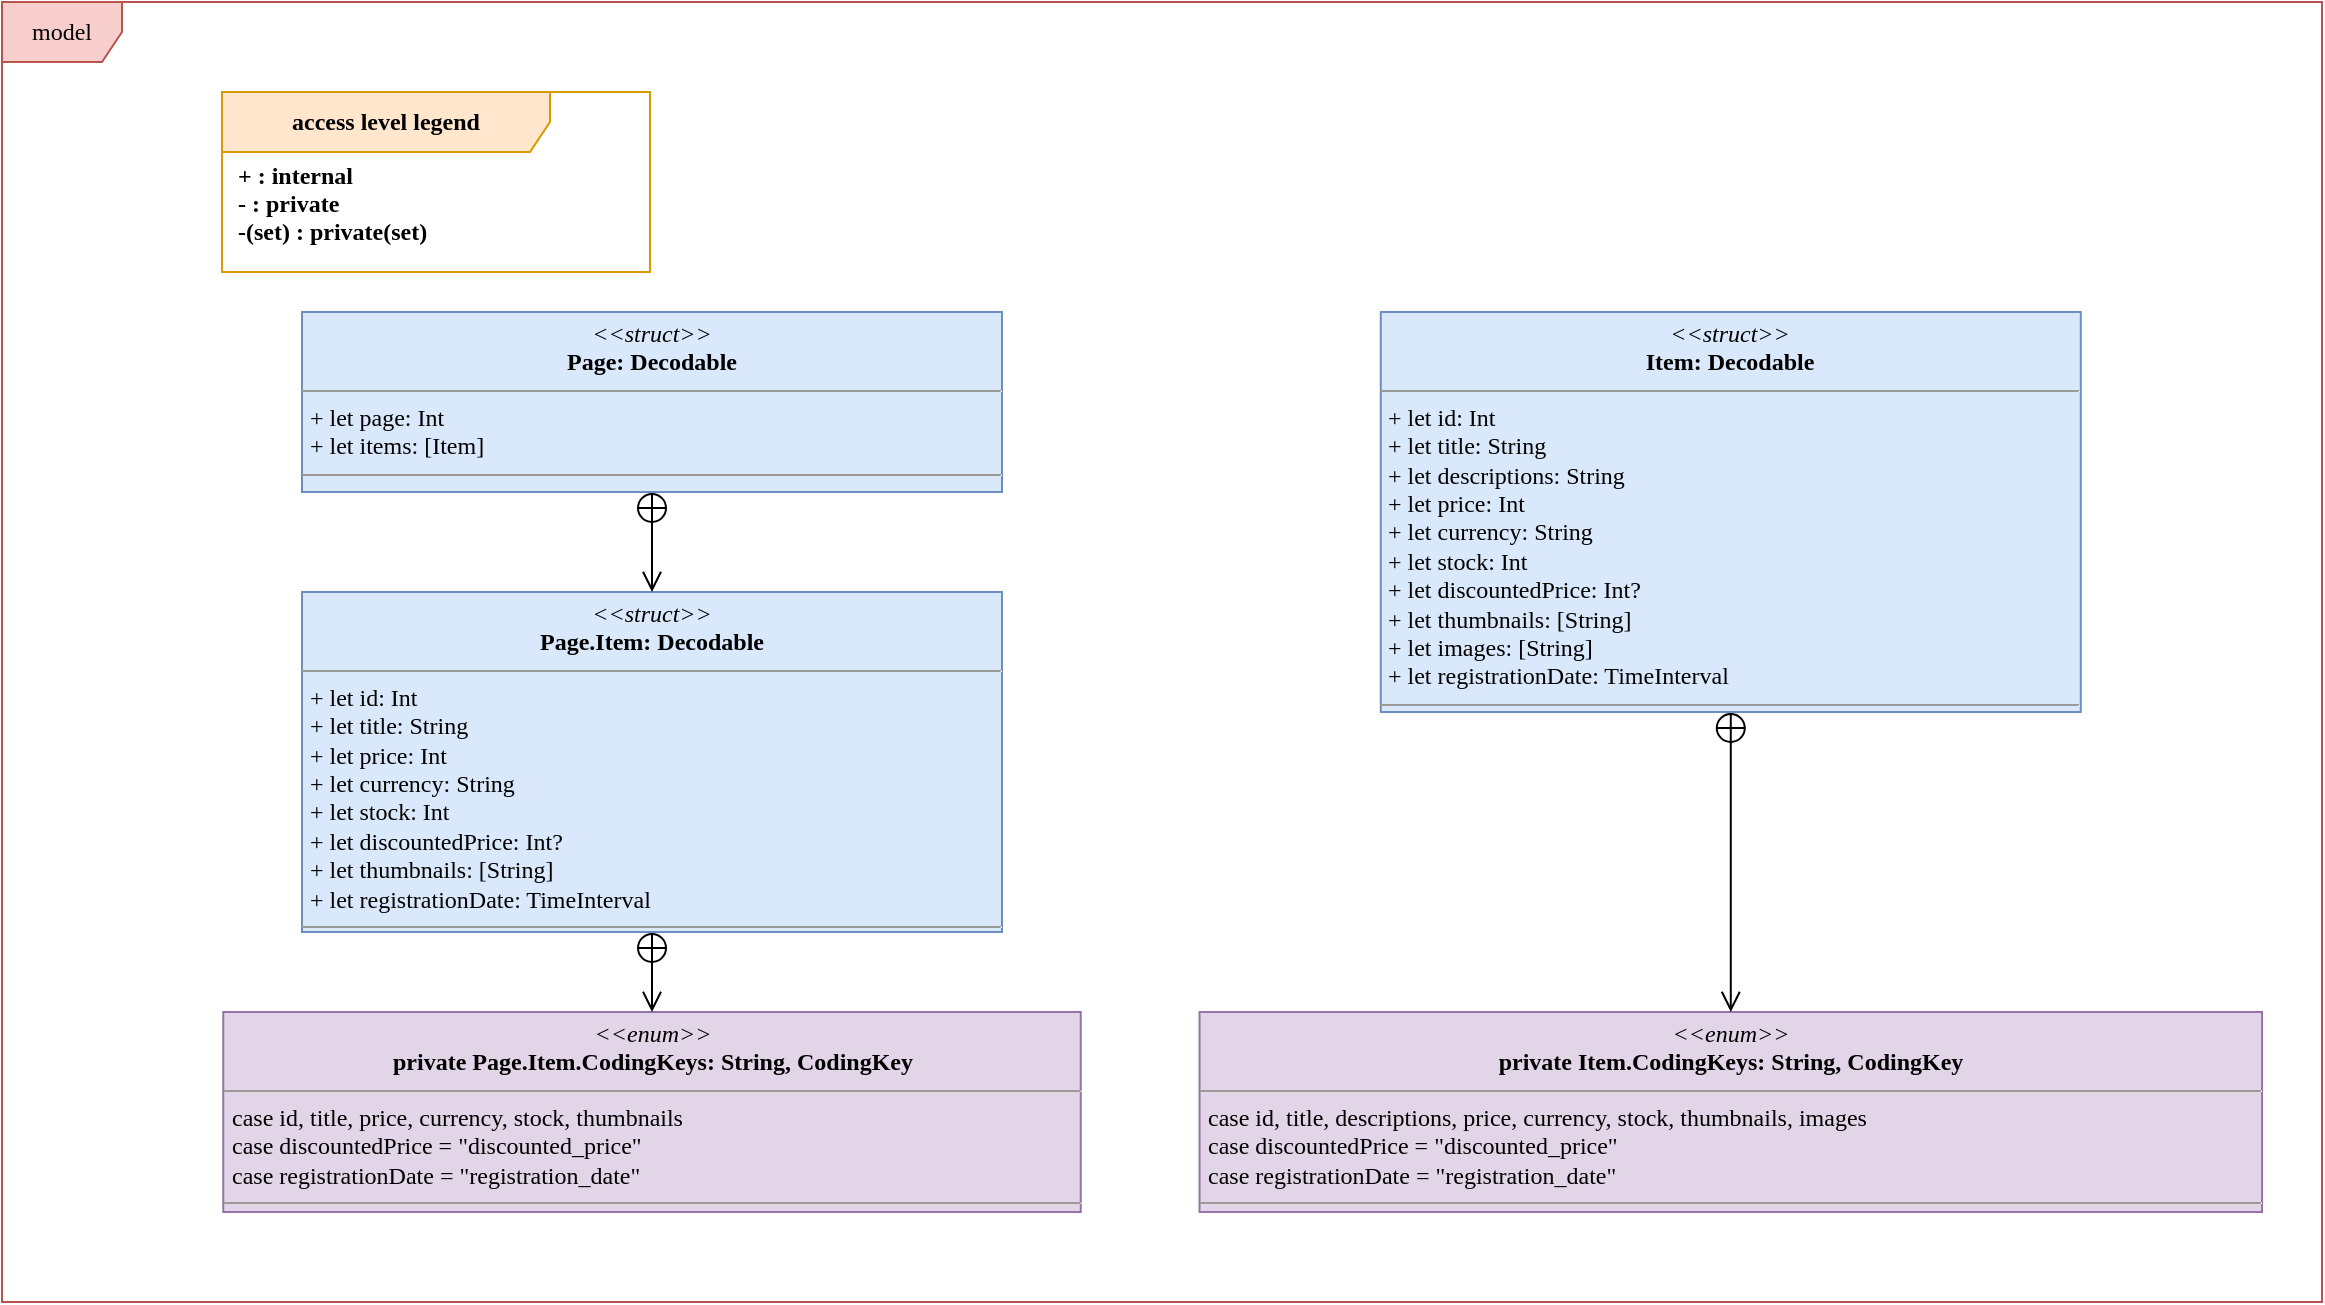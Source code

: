 <mxfile version="14.6.13" type="device" pages="3"><diagram id="ySLaoOmC4R0FrpCPa775" name="model"><mxGraphModel dx="1741" dy="2130" grid="1" gridSize="10" guides="1" tooltips="1" connect="1" arrows="1" fold="1" page="1" pageScale="1" pageWidth="827" pageHeight="1169" math="0" shadow="0"><root><mxCell id="0"/><mxCell id="1" parent="0"/><mxCell id="ub91INrRDUnsJZS49jyM-25" value="model" style="shape=umlFrame;whiteSpace=wrap;html=1;fontFamily=Roboto Mono;fontSource=https%3A%2F%2Ffonts.googleapis.com%2Fcss%3Ffamily%3DRoboto%2BMono;fillColor=#f8cecc;strokeColor=#b85450;" parent="1" vertex="1"><mxGeometry x="-50" y="-65" width="1160" height="650" as="geometry"/></mxCell><mxCell id="ub91INrRDUnsJZS49jyM-6" value="&lt;p style=&quot;margin: 0px ; margin-top: 4px ; text-align: center&quot;&gt;&lt;i&gt;&amp;lt;&amp;lt;struct&amp;gt;&amp;gt;&lt;/i&gt;&lt;br&gt;&lt;b&gt;Page.Item: Decodable&lt;/b&gt;&lt;/p&gt;&lt;hr size=&quot;1&quot;&gt;&lt;p style=&quot;margin: 0px ; margin-left: 4px&quot;&gt;+ let id: Int&lt;/p&gt;&lt;p style=&quot;margin: 0px ; margin-left: 4px&quot;&gt;+ let title: String&lt;/p&gt;&lt;p style=&quot;margin: 0px ; margin-left: 4px&quot;&gt;+ let price: Int&lt;/p&gt;&lt;p style=&quot;margin: 0px ; margin-left: 4px&quot;&gt;+ let currency: String&lt;/p&gt;&lt;p style=&quot;margin: 0px ; margin-left: 4px&quot;&gt;+ let stock: Int&lt;/p&gt;&lt;p style=&quot;margin: 0px ; margin-left: 4px&quot;&gt;+ let discountedPrice: Int?&lt;/p&gt;&lt;p style=&quot;margin: 0px ; margin-left: 4px&quot;&gt;+ let thumbnails: [String]&lt;/p&gt;&lt;p style=&quot;margin: 0px ; margin-left: 4px&quot;&gt;+ let registrationDate: TimeInterval&lt;/p&gt;&lt;hr size=&quot;1&quot;&gt;&lt;p style=&quot;margin: 0px ; margin-left: 4px&quot;&gt;&lt;br&gt;&lt;/p&gt;" style="verticalAlign=top;align=left;overflow=fill;fontSize=12;fontFamily=Roboto Mono;html=1;fontSource=https%3A%2F%2Ffonts.googleapis.com%2Fcss%3Ffamily%3DRoboto%2BMono;fillColor=#dae8fc;strokeColor=#6c8ebf;" parent="1" vertex="1"><mxGeometry x="100" y="230" width="350" height="170" as="geometry"/></mxCell><mxCell id="ub91INrRDUnsJZS49jyM-7" value="&lt;p style=&quot;margin: 0px ; margin-top: 4px ; text-align: center&quot;&gt;&lt;i&gt;&amp;lt;&amp;lt;struct&amp;gt;&amp;gt;&lt;/i&gt;&lt;br&gt;&lt;b&gt;Page: Decodable&lt;/b&gt;&lt;/p&gt;&lt;hr size=&quot;1&quot;&gt;&lt;p style=&quot;margin: 0px ; margin-left: 4px&quot;&gt;+ let page: Int&lt;br&gt;+ let items: [Item]&lt;/p&gt;&lt;hr size=&quot;1&quot;&gt;&lt;p style=&quot;margin: 0px ; margin-left: 4px&quot;&gt;&lt;br&gt;&lt;/p&gt;" style="verticalAlign=top;align=left;overflow=fill;fontSize=12;fontFamily=Roboto Mono;html=1;fontSource=https%3A%2F%2Ffonts.googleapis.com%2Fcss%3Ffamily%3DRoboto%2BMono;fillColor=#dae8fc;gradientDirection=north;strokeColor=#6c8ebf;" parent="1" vertex="1"><mxGeometry x="100" y="90" width="350" height="90" as="geometry"/></mxCell><mxCell id="ub91INrRDUnsJZS49jyM-8" value="&lt;span style=&quot;color: rgba(0 , 0 , 0 , 0) ; font-family: monospace ; font-size: 0px ; background-color: rgb(248 , 249 , 250)&quot;&gt;%3CmxGraphModel%3E%3Croot%3E%3CmxCell%20id%3D%220%22%2F%3E%3CmxCell%20id%3D%221%22%20parent%3D%220%22%2F%3E%3CmxCell%20id%3D%222%22%20value%3D%22%26lt%3Bp%20style%3D%26quot%3Bmargin%3A%200px%20%3B%20margin-top%3A%204px%20%3B%20text-align%3A%20center%26quot%3B%26gt%3B%26lt%3Bi%26gt%3B%26amp%3Blt%3B%26amp%3Blt%3Bstruct%26amp%3Bgt%3B%26amp%3Bgt%3B%26lt%3B%2Fi%26gt%3B%26lt%3Bbr%26gt%3B%26lt%3Bb%26gt%3BList.Item%3A%20Decodable%26lt%3B%2Fb%26gt%3B%26lt%3B%2Fp%26gt%3B%26lt%3Bhr%20size%3D%26quot%3B1%26quot%3B%26gt%3B%26lt%3Bp%20style%3D%26quot%3Bmargin%3A%200px%20%3B%20margin-left%3A%204px%26quot%3B%26gt%3B%2B%20id%3A%20Int%26lt%3B%2Fp%26gt%3B%26lt%3Bp%20style%3D%26quot%3Bmargin%3A%200px%20%3B%20margin-left%3A%204px%26quot%3B%26gt%3B%2B%20title%3A%20String%26lt%3B%2Fp%26gt%3B%26lt%3Bp%20style%3D%26quot%3Bmargin%3A%200px%20%3B%20margin-left%3A%204px%26quot%3B%26gt%3B%2B%20price%3A%20Int%26lt%3B%2Fp%26gt%3B%26lt%3Bp%20style%3D%26quot%3Bmargin%3A%200px%20%3B%20margin-left%3A%204px%26quot%3B%26gt%3B%2B%20currency%3A%20String%26lt%3B%2Fp%26gt%3B%26lt%3Bp%20style%3D%26quot%3Bmargin%3A%200px%20%3B%20margin-left%3A%204px%26quot%3B%26gt%3B%2B%20stock%3A%20Int%26lt%3B%2Fp%26gt%3B%26lt%3Bp%20style%3D%26quot%3Bmargin%3A%200px%20%3B%20margin-left%3A%204px%26quot%3B%26gt%3B%2B%20discountedPrice%3A%20Int%3F%26lt%3B%2Fp%26gt%3B%26lt%3Bp%20style%3D%26quot%3Bmargin%3A%200px%20%3B%20margin-left%3A%204px%26quot%3B%26gt%3B%2B%20thumbnails%3A%20%5BString%5D%26lt%3B%2Fp%26gt%3B%26lt%3Bp%20style%3D%26quot%3Bmargin%3A%200px%20%3B%20margin-left%3A%204px%26quot%3B%26gt%3B%2B%20registration_date%3A%20TimeInterval%26lt%3B%2Fp%26gt%3B%26lt%3Bhr%20size%3D%26quot%3B1%26quot%3B%26gt%3B%26lt%3Bp%20style%3D%26quot%3Bmargin%3A%200px%20%3B%20margin-left%3A%204px%26quot%3B%26gt%3B%26lt%3Bbr%26gt%3B%26lt%3B%2Fp%26gt%3B%22%20style%3D%22verticalAlign%3Dtop%3Balign%3Dleft%3Boverflow%3Dfill%3BfontSize%3D12%3BfontFamily%3DRoboto%20Mono%3Bhtml%3D1%3BfontSource%3Dhttps%253A%252F%252Ffonts.googleapis.com%252Fcss%253Ffamily%253DRoboto%252BMono%3B%22%20vertex%3D%221%22%20parent%3D%221%22%3E%3CmxGeometry%20x%3D%2290%22%20y%3D%22490%22%20width%3D%22340%22%20height%3D%22170%22%20as%3D%22geometry%22%2F%3E%3C%2FmxCell%3E%3C%2Froot%3E%3C%2FmxGraphModel%3E&lt;/span&gt;" style="endArrow=open;startArrow=circlePlus;endFill=0;startFill=0;endSize=8;html=1;fontFamily=Roboto Mono;fontSource=https%3A%2F%2Ffonts.googleapis.com%2Fcss%3Ffamily%3DRoboto%2BMono;" parent="1" source="ub91INrRDUnsJZS49jyM-7" target="ub91INrRDUnsJZS49jyM-6" edge="1"><mxGeometry width="160" relative="1" as="geometry"><mxPoint x="-91" y="100" as="sourcePoint"/><mxPoint x="-91" y="150" as="targetPoint"/></mxGeometry></mxCell><mxCell id="ub91INrRDUnsJZS49jyM-23" value="&lt;p style=&quot;margin: 0px ; margin-top: 4px ; text-align: center&quot;&gt;&lt;i&gt;&amp;lt;&amp;lt;struct&amp;gt;&amp;gt;&lt;/i&gt;&lt;br&gt;&lt;b&gt;Item: Decodable&lt;/b&gt;&lt;/p&gt;&lt;hr size=&quot;1&quot;&gt;&lt;p style=&quot;margin: 0px ; margin-left: 4px&quot;&gt;+ let id: Int&lt;/p&gt;&lt;p style=&quot;margin: 0px ; margin-left: 4px&quot;&gt;+ let title: String&lt;/p&gt;&lt;p style=&quot;margin: 0px ; margin-left: 4px&quot;&gt;+ let descriptions: String&lt;/p&gt;&lt;p style=&quot;margin: 0px ; margin-left: 4px&quot;&gt;+ let price: Int&lt;/p&gt;&lt;p style=&quot;margin: 0px ; margin-left: 4px&quot;&gt;+ let currency: String&lt;/p&gt;&lt;p style=&quot;margin: 0px ; margin-left: 4px&quot;&gt;+ let stock: Int&lt;/p&gt;&lt;p style=&quot;margin: 0px ; margin-left: 4px&quot;&gt;+ let discountedPrice: Int?&lt;/p&gt;&lt;p style=&quot;margin: 0px ; margin-left: 4px&quot;&gt;+ let thumbnails: [String]&lt;/p&gt;&lt;p style=&quot;margin: 0px ; margin-left: 4px&quot;&gt;+ let images: [String]&lt;/p&gt;&lt;p style=&quot;margin: 0px ; margin-left: 4px&quot;&gt;+ let registrationDate: TimeInterval&lt;/p&gt;&lt;hr size=&quot;1&quot;&gt;&lt;p style=&quot;margin: 0px ; margin-left: 4px&quot;&gt;&lt;br&gt;&lt;/p&gt;" style="verticalAlign=top;align=left;overflow=fill;fontSize=12;fontFamily=Roboto Mono;html=1;fontSource=https%3A%2F%2Ffonts.googleapis.com%2Fcss%3Ffamily%3DRoboto%2BMono;fillColor=#dae8fc;strokeColor=#6c8ebf;" parent="1" vertex="1"><mxGeometry x="639.39" y="90" width="350" height="200" as="geometry"/></mxCell><mxCell id="CscLueMMey3MUP7pQfSK-1" value="" style="group;" parent="1" vertex="1" connectable="0"><mxGeometry x="60" y="-20" width="214" height="90" as="geometry"/></mxCell><mxCell id="CscLueMMey3MUP7pQfSK-2" value="&lt;b&gt;access level legend&lt;/b&gt;" style="shape=umlFrame;whiteSpace=wrap;html=1;width=164;height=30;fillColor=#ffe6cc;strokeColor=#d79b00;fontFamily=Roboto Mono;fontSource=https%3A%2F%2Ffonts.googleapis.com%2Fcss%3Ffamily%3DRoboto%2BMono;" parent="CscLueMMey3MUP7pQfSK-1" vertex="1"><mxGeometry width="214" height="90" as="geometry"/></mxCell><mxCell id="CscLueMMey3MUP7pQfSK-3" value="+ : internal&#10;- : private&#10;-(set) : private(set)&#10;" style="text;strokeColor=none;fillColor=none;align=left;verticalAlign=top;spacingLeft=4;spacingRight=4;overflow=hidden;rotatable=0;points=[[0,0.5],[1,0.5]];portConstraint=eastwest;fontStyle=1;fontFamily=Roboto Mono;fontSource=https%3A%2F%2Ffonts.googleapis.com%2Fcss%3Ffamily%3DRoboto%2BMono;spacing=0;fontSize=12;labelBackgroundColor=none;" parent="CscLueMMey3MUP7pQfSK-1" vertex="1"><mxGeometry x="4" y="30" width="210" height="60" as="geometry"/></mxCell><mxCell id="MtnJ0cx2dwMhitR4cBhh-1" value="&lt;p style=&quot;margin: 0px ; margin-top: 4px ; text-align: center&quot;&gt;&lt;i&gt;&amp;lt;&amp;lt;enum&amp;gt;&amp;gt;&lt;/i&gt;&lt;br&gt;&lt;b&gt;private&amp;nbsp;&lt;/b&gt;&lt;b&gt;Page&lt;/b&gt;&lt;b&gt;.Item.CodingKeys: String, CodingKey&lt;/b&gt;&lt;/p&gt;&lt;hr size=&quot;1&quot;&gt;&lt;p style=&quot;margin: 0px ; margin-left: 4px&quot;&gt;case id, title, price, currency, stock, thumbnails&lt;/p&gt;&lt;p style=&quot;margin: 0px ; margin-left: 4px&quot;&gt;case discountedPrice = &quot;discounted_price&quot;&lt;/p&gt;&lt;p style=&quot;margin: 0px ; margin-left: 4px&quot;&gt;case registrationDate = &quot;registration_date&quot;&lt;/p&gt;&lt;hr size=&quot;1&quot;&gt;&lt;p style=&quot;margin: 0px ; margin-left: 4px&quot;&gt;&lt;br&gt;&lt;/p&gt;" style="verticalAlign=top;align=left;overflow=fill;fontSize=12;fontFamily=Roboto Mono;html=1;fontSource=https%3A%2F%2Ffonts.googleapis.com%2Fcss%3Ffamily%3DRoboto%2BMono;fillColor=#e1d5e7;strokeColor=#9673a6;" parent="1" vertex="1"><mxGeometry x="60.63" y="440" width="428.75" height="100" as="geometry"/></mxCell><mxCell id="MtnJ0cx2dwMhitR4cBhh-2" value="&lt;p style=&quot;margin: 0px ; margin-top: 4px ; text-align: center&quot;&gt;&lt;i&gt;&amp;lt;&amp;lt;enum&amp;gt;&amp;gt;&lt;/i&gt;&lt;br&gt;&lt;b&gt;private Item.CodingKeys: String, CodingKey&lt;/b&gt;&lt;/p&gt;&lt;hr size=&quot;1&quot;&gt;&lt;p style=&quot;margin: 0px ; margin-left: 4px&quot;&gt;case id, title, descriptions, price, currency, stock, thumbnails, images&lt;/p&gt;&lt;p style=&quot;margin: 0px ; margin-left: 4px&quot;&gt;case discountedPrice = &quot;discounted_price&quot;&lt;br&gt;&lt;/p&gt;&lt;p style=&quot;margin: 0px ; margin-left: 4px&quot;&gt;case registrationDate = &quot;registration_date&quot;&lt;/p&gt;&lt;hr size=&quot;1&quot;&gt;&lt;p style=&quot;margin: 0px ; margin-left: 4px&quot;&gt;&lt;br&gt;&lt;/p&gt;" style="verticalAlign=top;align=left;overflow=fill;fontSize=12;fontFamily=Roboto Mono;html=1;fontSource=https%3A%2F%2Ffonts.googleapis.com%2Fcss%3Ffamily%3DRoboto%2BMono;fillColor=#e1d5e7;strokeColor=#9673a6;" parent="1" vertex="1"><mxGeometry x="548.77" y="440" width="531.25" height="100" as="geometry"/></mxCell><mxCell id="ZwB1Yj9Trx8PjjiE-Gjk-1" value="&lt;span style=&quot;color: rgba(0 , 0 , 0 , 0) ; font-family: monospace ; font-size: 0px ; background-color: rgb(248 , 249 , 250)&quot;&gt;%3CmxGraphModel%3E%3Croot%3E%3CmxCell%20id%3D%220%22%2F%3E%3CmxCell%20id%3D%221%22%20parent%3D%220%22%2F%3E%3CmxCell%20id%3D%222%22%20value%3D%22%26lt%3Bp%20style%3D%26quot%3Bmargin%3A%200px%20%3B%20margin-top%3A%204px%20%3B%20text-align%3A%20center%26quot%3B%26gt%3B%26lt%3Bi%26gt%3B%26amp%3Blt%3B%26amp%3Blt%3Bstruct%26amp%3Bgt%3B%26amp%3Bgt%3B%26lt%3B%2Fi%26gt%3B%26lt%3Bbr%26gt%3B%26lt%3Bb%26gt%3BList.Item%3A%20Decodable%26lt%3B%2Fb%26gt%3B%26lt%3B%2Fp%26gt%3B%26lt%3Bhr%20size%3D%26quot%3B1%26quot%3B%26gt%3B%26lt%3Bp%20style%3D%26quot%3Bmargin%3A%200px%20%3B%20margin-left%3A%204px%26quot%3B%26gt%3B%2B%20id%3A%20Int%26lt%3B%2Fp%26gt%3B%26lt%3Bp%20style%3D%26quot%3Bmargin%3A%200px%20%3B%20margin-left%3A%204px%26quot%3B%26gt%3B%2B%20title%3A%20String%26lt%3B%2Fp%26gt%3B%26lt%3Bp%20style%3D%26quot%3Bmargin%3A%200px%20%3B%20margin-left%3A%204px%26quot%3B%26gt%3B%2B%20price%3A%20Int%26lt%3B%2Fp%26gt%3B%26lt%3Bp%20style%3D%26quot%3Bmargin%3A%200px%20%3B%20margin-left%3A%204px%26quot%3B%26gt%3B%2B%20currency%3A%20String%26lt%3B%2Fp%26gt%3B%26lt%3Bp%20style%3D%26quot%3Bmargin%3A%200px%20%3B%20margin-left%3A%204px%26quot%3B%26gt%3B%2B%20stock%3A%20Int%26lt%3B%2Fp%26gt%3B%26lt%3Bp%20style%3D%26quot%3Bmargin%3A%200px%20%3B%20margin-left%3A%204px%26quot%3B%26gt%3B%2B%20discountedPrice%3A%20Int%3F%26lt%3B%2Fp%26gt%3B%26lt%3Bp%20style%3D%26quot%3Bmargin%3A%200px%20%3B%20margin-left%3A%204px%26quot%3B%26gt%3B%2B%20thumbnails%3A%20%5BString%5D%26lt%3B%2Fp%26gt%3B%26lt%3Bp%20style%3D%26quot%3Bmargin%3A%200px%20%3B%20margin-left%3A%204px%26quot%3B%26gt%3B%2B%20registration_date%3A%20TimeInterval%26lt%3B%2Fp%26gt%3B%26lt%3Bhr%20size%3D%26quot%3B1%26quot%3B%26gt%3B%26lt%3Bp%20style%3D%26quot%3Bmargin%3A%200px%20%3B%20margin-left%3A%204px%26quot%3B%26gt%3B%26lt%3Bbr%26gt%3B%26lt%3B%2Fp%26gt%3B%22%20style%3D%22verticalAlign%3Dtop%3Balign%3Dleft%3Boverflow%3Dfill%3BfontSize%3D12%3BfontFamily%3DRoboto%20Mono%3Bhtml%3D1%3BfontSource%3Dhttps%253A%252F%252Ffonts.googleapis.com%252Fcss%253Ffamily%253DRoboto%252BMono%3B%22%20vertex%3D%221%22%20parent%3D%221%22%3E%3CmxGeometry%20x%3D%2290%22%20y%3D%22490%22%20width%3D%22340%22%20height%3D%22170%22%20as%3D%22geometry%22%2F%3E%3C%2FmxCell%3E%3C%2Froot%3E%3C%2FmxGraphModel%3E&lt;/span&gt;" style="endArrow=open;startArrow=circlePlus;endFill=0;startFill=0;endSize=8;html=1;fontFamily=Roboto Mono;fontSource=https%3A%2F%2Ffonts.googleapis.com%2Fcss%3Ffamily%3DRoboto%2BMono;" parent="1" source="ub91INrRDUnsJZS49jyM-6" target="MtnJ0cx2dwMhitR4cBhh-1" edge="1"><mxGeometry width="160" relative="1" as="geometry"><mxPoint x="285" y="190" as="sourcePoint"/><mxPoint x="285" y="240" as="targetPoint"/></mxGeometry></mxCell><mxCell id="ZwB1Yj9Trx8PjjiE-Gjk-2" value="&lt;span style=&quot;color: rgba(0 , 0 , 0 , 0) ; font-family: monospace ; font-size: 0px ; background-color: rgb(248 , 249 , 250)&quot;&gt;%3CmxGraphModel%3E%3Croot%3E%3CmxCell%20id%3D%220%22%2F%3E%3CmxCell%20id%3D%221%22%20parent%3D%220%22%2F%3E%3CmxCell%20id%3D%222%22%20value%3D%22%26lt%3Bp%20style%3D%26quot%3Bmargin%3A%200px%20%3B%20margin-top%3A%204px%20%3B%20text-align%3A%20center%26quot%3B%26gt%3B%26lt%3Bi%26gt%3B%26amp%3Blt%3B%26amp%3Blt%3Bstruct%26amp%3Bgt%3B%26amp%3Bgt%3B%26lt%3B%2Fi%26gt%3B%26lt%3Bbr%26gt%3B%26lt%3Bb%26gt%3BList.Item%3A%20Decodable%26lt%3B%2Fb%26gt%3B%26lt%3B%2Fp%26gt%3B%26lt%3Bhr%20size%3D%26quot%3B1%26quot%3B%26gt%3B%26lt%3Bp%20style%3D%26quot%3Bmargin%3A%200px%20%3B%20margin-left%3A%204px%26quot%3B%26gt%3B%2B%20id%3A%20Int%26lt%3B%2Fp%26gt%3B%26lt%3Bp%20style%3D%26quot%3Bmargin%3A%200px%20%3B%20margin-left%3A%204px%26quot%3B%26gt%3B%2B%20title%3A%20String%26lt%3B%2Fp%26gt%3B%26lt%3Bp%20style%3D%26quot%3Bmargin%3A%200px%20%3B%20margin-left%3A%204px%26quot%3B%26gt%3B%2B%20price%3A%20Int%26lt%3B%2Fp%26gt%3B%26lt%3Bp%20style%3D%26quot%3Bmargin%3A%200px%20%3B%20margin-left%3A%204px%26quot%3B%26gt%3B%2B%20currency%3A%20String%26lt%3B%2Fp%26gt%3B%26lt%3Bp%20style%3D%26quot%3Bmargin%3A%200px%20%3B%20margin-left%3A%204px%26quot%3B%26gt%3B%2B%20stock%3A%20Int%26lt%3B%2Fp%26gt%3B%26lt%3Bp%20style%3D%26quot%3Bmargin%3A%200px%20%3B%20margin-left%3A%204px%26quot%3B%26gt%3B%2B%20discountedPrice%3A%20Int%3F%26lt%3B%2Fp%26gt%3B%26lt%3Bp%20style%3D%26quot%3Bmargin%3A%200px%20%3B%20margin-left%3A%204px%26quot%3B%26gt%3B%2B%20thumbnails%3A%20%5BString%5D%26lt%3B%2Fp%26gt%3B%26lt%3Bp%20style%3D%26quot%3Bmargin%3A%200px%20%3B%20margin-left%3A%204px%26quot%3B%26gt%3B%2B%20registration_date%3A%20TimeInterval%26lt%3B%2Fp%26gt%3B%26lt%3Bhr%20size%3D%26quot%3B1%26quot%3B%26gt%3B%26lt%3Bp%20style%3D%26quot%3Bmargin%3A%200px%20%3B%20margin-left%3A%204px%26quot%3B%26gt%3B%26lt%3Bbr%26gt%3B%26lt%3B%2Fp%26gt%3B%22%20style%3D%22verticalAlign%3Dtop%3Balign%3Dleft%3Boverflow%3Dfill%3BfontSize%3D12%3BfontFamily%3DRoboto%20Mono%3Bhtml%3D1%3BfontSource%3Dhttps%253A%252F%252Ffonts.googleapis.com%252Fcss%253Ffamily%253DRoboto%252BMono%3B%22%20vertex%3D%221%22%20parent%3D%221%22%3E%3CmxGeometry%20x%3D%2290%22%20y%3D%22490%22%20width%3D%22340%22%20height%3D%22170%22%20as%3D%22geometry%22%2F%3E%3C%2FmxCell%3E%3C%2Froot%3E%3C%2FmxGraphModel%3E&lt;/span&gt;" style="endArrow=open;startArrow=circlePlus;endFill=0;startFill=0;endSize=8;html=1;fontFamily=Roboto Mono;fontSource=https%3A%2F%2Ffonts.googleapis.com%2Fcss%3Ffamily%3DRoboto%2BMono;" parent="1" source="ub91INrRDUnsJZS49jyM-23" target="MtnJ0cx2dwMhitR4cBhh-2" edge="1"><mxGeometry width="160" relative="1" as="geometry"><mxPoint x="285.002" y="410" as="sourcePoint"/><mxPoint x="285.004" y="450" as="targetPoint"/></mxGeometry></mxCell></root></mxGraphModel></diagram><diagram id="Y7IFFefCho2fPlKTBPl4" name="API model"><mxGraphModel dx="812" dy="2130" grid="1" gridSize="10" guides="1" tooltips="1" connect="1" arrows="1" fold="1" page="1" pageScale="1" pageWidth="827" pageHeight="1169" math="0" shadow="0"><root><mxCell id="SzMncEwiwVpgfiI2bqir-0"/><mxCell id="SzMncEwiwVpgfiI2bqir-1" parent="SzMncEwiwVpgfiI2bqir-0"/><mxCell id="PdxusY_Nj1IG-ZtBCVB9-6" value="API Request model" style="shape=umlFrame;whiteSpace=wrap;html=1;fontFamily=Roboto Mono;fontSource=https%3A%2F%2Ffonts.googleapis.com%2Fcss%3Ffamily%3DRoboto%2BMono;width=150;height=30;fillColor=#f8cecc;strokeColor=#b85450;" parent="SzMncEwiwVpgfiI2bqir-1" vertex="1"><mxGeometry x="45" y="-1160" width="1395" height="530" as="geometry"/></mxCell><mxCell id="PdxusY_Nj1IG-ZtBCVB9-0" value="&lt;p style=&quot;margin: 0px ; margin-top: 4px ; text-align: center&quot;&gt;&lt;i&gt;&amp;lt;&amp;lt;struct&amp;gt;&amp;gt;&lt;/i&gt;&lt;br&gt;&lt;b&gt;PostingItem: FormData&lt;/b&gt;&lt;/p&gt;&lt;hr size=&quot;1&quot;&gt;&lt;p style=&quot;margin: 0px ; margin-left: 4px&quot;&gt;+ let title: String&lt;/p&gt;&lt;p style=&quot;margin: 0px ; margin-left: 4px&quot;&gt;+ let descriptions: String&lt;/p&gt;&lt;p style=&quot;margin: 0px ; margin-left: 4px&quot;&gt;+ let price: Int&lt;/p&gt;&lt;p style=&quot;margin: 0px ; margin-left: 4px&quot;&gt;+ let currency: String&lt;/p&gt;&lt;p style=&quot;margin: 0px ; margin-left: 4px&quot;&gt;+ let stock: Int&lt;/p&gt;&lt;p style=&quot;margin: 0px ; margin-left: 4px&quot;&gt;+ let discountedPrice: Int?&lt;/p&gt;&lt;p style=&quot;margin: 0px ; margin-left: 4px&quot;&gt;+ let images: [Data]&lt;/p&gt;&lt;p style=&quot;margin: 0px ; margin-left: 4px&quot;&gt;+ let password: String&lt;/p&gt;&lt;p style=&quot;margin: 0px ; margin-left: 4px&quot;&gt;&lt;br&gt;&lt;/p&gt;&lt;p style=&quot;margin: 0px ; margin-left: 4px&quot;&gt;+ let codingKeys: [String: String]&lt;/p&gt;&lt;hr size=&quot;1&quot;&gt;&lt;p style=&quot;margin: 0px ; margin-left: 4px&quot;&gt;&lt;br&gt;&lt;/p&gt;" style="verticalAlign=top;align=left;overflow=fill;fontSize=12;fontFamily=Roboto Mono;html=1;fontSource=https%3A%2F%2Ffonts.googleapis.com%2Fcss%3Ffamily%3DRoboto%2BMono;fillColor=#dae8fc;strokeColor=#6c8ebf;" parent="SzMncEwiwVpgfiI2bqir-1" vertex="1"><mxGeometry x="155" y="-860" width="350" height="200" as="geometry"/></mxCell><mxCell id="PdxusY_Nj1IG-ZtBCVB9-3" value="&lt;p style=&quot;margin: 0px ; margin-top: 4px ; text-align: center&quot;&gt;&lt;i&gt;&amp;lt;&amp;lt;struct&amp;gt;&amp;gt;&lt;/i&gt;&lt;br&gt;&lt;b&gt;PatchingItem: FormData&lt;/b&gt;&lt;/p&gt;&lt;hr size=&quot;1&quot;&gt;&lt;p style=&quot;margin: 0px ; margin-left: 4px&quot;&gt;+ let title: String?&lt;/p&gt;&lt;p style=&quot;margin: 0px ; margin-left: 4px&quot;&gt;+ let descriptions: String?&lt;/p&gt;&lt;p style=&quot;margin: 0px ; margin-left: 4px&quot;&gt;+ let price: Int?&lt;/p&gt;&lt;p style=&quot;margin: 0px ; margin-left: 4px&quot;&gt;+ let currency: String?&lt;/p&gt;&lt;p style=&quot;margin: 0px ; margin-left: 4px&quot;&gt;+ let stock: Int?&lt;/p&gt;&lt;p style=&quot;margin: 0px ; margin-left: 4px&quot;&gt;+ let discountedPrice: Int?&lt;/p&gt;&lt;p style=&quot;margin: 0px ; margin-left: 4px&quot;&gt;+ let images: [Data]?&lt;/p&gt;&lt;p style=&quot;margin: 0px ; margin-left: 4px&quot;&gt;+ let password: String&lt;br&gt;&lt;/p&gt;&lt;p style=&quot;margin: 0px ; margin-left: 4px&quot;&gt;&lt;br&gt;&lt;/p&gt;&lt;p style=&quot;margin: 0px ; margin-left: 4px&quot;&gt;+ let codingKeys: [String: String]&lt;/p&gt;&lt;hr size=&quot;1&quot;&gt;&lt;p style=&quot;margin: 0px ; margin-left: 4px&quot;&gt;&lt;br&gt;&lt;/p&gt;" style="verticalAlign=top;align=left;overflow=fill;fontSize=12;fontFamily=Roboto Mono;html=1;fontSource=https%3A%2F%2Ffonts.googleapis.com%2Fcss%3Ffamily%3DRoboto%2BMono;fillColor=#dae8fc;strokeColor=#6c8ebf;" parent="SzMncEwiwVpgfiI2bqir-1" vertex="1"><mxGeometry x="666.25" y="-860" width="350" height="200" as="geometry"/></mxCell><mxCell id="V636gDSOpnKoM1lGMfA_-0" value="&lt;p style=&quot;margin: 0px ; margin-top: 4px ; text-align: center&quot;&gt;&lt;i&gt;&amp;lt;&amp;lt;protocol&amp;gt;&amp;gt;&lt;/i&gt;&lt;br&gt;&lt;b&gt;FormData: RequestData&lt;/b&gt;&lt;/p&gt;&lt;hr size=&quot;1&quot;&gt;&lt;p style=&quot;margin: 0px ; margin-left: 4px&quot;&gt;&lt;span&gt;+ var textFields: [(key: String, value: String)] { get }&lt;/span&gt;&lt;/p&gt;&lt;p style=&quot;margin: 0px ; margin-left: 4px&quot;&gt;&lt;span&gt;+ var fileFields: [(key: String, value: Data)] { get }&lt;/span&gt;&lt;/p&gt;&lt;p style=&quot;margin: 0px ; margin-left: 4px&quot;&gt;&lt;span&gt;+ var codingKeys: [String: String] { get }&lt;/span&gt;&lt;/p&gt;&lt;hr size=&quot;1&quot;&gt;&lt;p style=&quot;margin: 0px ; margin-left: 4px&quot;&gt;&lt;br&gt;&lt;/p&gt;" style="verticalAlign=top;align=left;overflow=fill;fontSize=12;fontFamily=Roboto Mono;html=1;fontSource=https%3A%2F%2Ffonts.googleapis.com%2Fcss%3Ffamily%3DRoboto%2BMono;fillColor=#b0e3e6;strokeColor=#0e8088;" parent="SzMncEwiwVpgfiI2bqir-1" vertex="1"><mxGeometry x="370" y="-1010" width="430" height="100" as="geometry"/></mxCell><mxCell id="sXf4ApPpPReycnjRg_4Y-0" value="" style="endArrow=block;dashed=1;endFill=0;endSize=12;html=1;fontFamily=Roboto Mono;fontSource=https%3A%2F%2Ffonts.googleapis.com%2Fcss%3Ffamily%3DRoboto%2BMono;" parent="SzMncEwiwVpgfiI2bqir-1" source="PdxusY_Nj1IG-ZtBCVB9-0" target="V636gDSOpnKoM1lGMfA_-0" edge="1"><mxGeometry width="160" relative="1" as="geometry"><mxPoint x="420" y="-1100" as="sourcePoint"/><mxPoint x="580" y="-1050" as="targetPoint"/><Array as="points"><mxPoint x="330" y="-960"/></Array></mxGeometry></mxCell><mxCell id="sXf4ApPpPReycnjRg_4Y-1" value="" style="endArrow=block;dashed=1;endFill=0;endSize=12;html=1;fontFamily=Roboto Mono;fontSource=https%3A%2F%2Ffonts.googleapis.com%2Fcss%3Ffamily%3DRoboto%2BMono;" parent="SzMncEwiwVpgfiI2bqir-1" source="PdxusY_Nj1IG-ZtBCVB9-3" target="V636gDSOpnKoM1lGMfA_-0" edge="1"><mxGeometry width="160" relative="1" as="geometry"><mxPoint x="481.026" y="-850" as="sourcePoint"/><mxPoint x="551.538" y="-900" as="targetPoint"/><Array as="points"><mxPoint x="841" y="-955"/></Array></mxGeometry></mxCell><mxCell id="lPq433OP73B1Hqem7n4G-0" value="" style="group;" parent="SzMncEwiwVpgfiI2bqir-1" vertex="1" connectable="0"><mxGeometry x="80" y="-1100" width="214" height="90" as="geometry"/></mxCell><mxCell id="lPq433OP73B1Hqem7n4G-1" value="&lt;b&gt;access level legend&lt;/b&gt;" style="shape=umlFrame;whiteSpace=wrap;html=1;width=164;height=30;fillColor=#ffe6cc;strokeColor=#d79b00;fontFamily=Roboto Mono;fontSource=https%3A%2F%2Ffonts.googleapis.com%2Fcss%3Ffamily%3DRoboto%2BMono;" parent="lPq433OP73B1Hqem7n4G-0" vertex="1"><mxGeometry width="214" height="90" as="geometry"/></mxCell><mxCell id="lPq433OP73B1Hqem7n4G-2" value="+ : internal&#10;- : private&#10;-(set) : private(set)&#10;" style="text;strokeColor=none;fillColor=none;align=left;verticalAlign=top;spacingLeft=4;spacingRight=4;overflow=hidden;rotatable=0;points=[[0,0.5],[1,0.5]];portConstraint=eastwest;fontStyle=1;fontFamily=Roboto Mono;fontSource=https%3A%2F%2Ffonts.googleapis.com%2Fcss%3Ffamily%3DRoboto%2BMono;spacing=0;fontSize=12;labelBackgroundColor=none;" parent="lPq433OP73B1Hqem7n4G-0" vertex="1"><mxGeometry x="4" y="30" width="210" height="60" as="geometry"/></mxCell><mxCell id="I31Kw_5DwJ0JLsBXKSAc-0" value="&lt;p style=&quot;margin: 0px ; margin-top: 4px ; text-align: center&quot;&gt;&lt;i&gt;&amp;lt;&amp;lt;struct&amp;gt;&amp;gt;&lt;/i&gt;&lt;br&gt;&lt;b&gt;DeletingItem: JSONData&lt;/b&gt;&lt;/p&gt;&lt;hr size=&quot;1&quot;&gt;&lt;p style=&quot;margin: 0px ; margin-left: 4px&quot;&gt;&lt;span&gt;+ let password: String&lt;/span&gt;&lt;/p&gt;&lt;hr size=&quot;1&quot;&gt;&lt;p style=&quot;margin: 0px ; margin-left: 4px&quot;&gt;&lt;br&gt;&lt;/p&gt;" style="verticalAlign=top;align=left;overflow=fill;fontSize=12;fontFamily=Roboto Mono;html=1;fontSource=https%3A%2F%2Ffonts.googleapis.com%2Fcss%3Ffamily%3DRoboto%2BMono;fillColor=#dae8fc;strokeColor=#6c8ebf;" parent="SzMncEwiwVpgfiI2bqir-1" vertex="1"><mxGeometry x="1066" y="-860" width="350" height="70" as="geometry"/></mxCell><mxCell id="I31Kw_5DwJ0JLsBXKSAc-1" value="" style="endArrow=block;dashed=1;endFill=0;endSize=12;html=1;fontFamily=Roboto Mono;fontSource=https%3A%2F%2Ffonts.googleapis.com%2Fcss%3Ffamily%3DRoboto%2BMono;exitX=0.86;exitY=0;exitDx=0;exitDy=0;exitPerimeter=0;" parent="SzMncEwiwVpgfiI2bqir-1" source="YHvcpwkibR-M_RSTnCD9-0" target="I31Kw_5DwJ0JLsBXKSAc-2" edge="1"><mxGeometry width="160" relative="1" as="geometry"><mxPoint x="1201.122" y="-904.2" as="sourcePoint"/><mxPoint x="1130" y="-1070" as="targetPoint"/><Array as="points"><mxPoint x="1367" y="-1097"/></Array></mxGeometry></mxCell><mxCell id="I31Kw_5DwJ0JLsBXKSAc-2" value="&lt;p style=&quot;margin: 0px ; margin-top: 4px ; text-align: center&quot;&gt;&lt;i&gt;&amp;lt;&amp;lt;protocol&amp;gt;&amp;gt;&lt;/i&gt;&lt;br&gt;&lt;b&gt;RequestData: Encodable&lt;/b&gt;&lt;/p&gt;&lt;hr size=&quot;1&quot;&gt;&lt;p style=&quot;margin: 0px ; margin-left: 4px&quot;&gt;&lt;br&gt;&lt;/p&gt;&lt;hr size=&quot;1&quot;&gt;&lt;p style=&quot;margin: 0px ; margin-left: 4px&quot;&gt;&lt;br&gt;&lt;/p&gt;" style="verticalAlign=top;align=left;overflow=fill;fontSize=12;fontFamily=Roboto Mono;html=1;fontSource=https%3A%2F%2Ffonts.googleapis.com%2Fcss%3Ffamily%3DRoboto%2BMono;fillColor=#b0e3e6;strokeColor=#0e8088;" parent="SzMncEwiwVpgfiI2bqir-1" vertex="1"><mxGeometry x="820" y="-1130" width="430" height="70" as="geometry"/></mxCell><mxCell id="I31Kw_5DwJ0JLsBXKSAc-3" value="" style="endArrow=block;dashed=1;endFill=0;endSize=12;html=1;fontFamily=Roboto Mono;fontSource=https%3A%2F%2Ffonts.googleapis.com%2Fcss%3Ffamily%3DRoboto%2BMono;" parent="SzMncEwiwVpgfiI2bqir-1" source="V636gDSOpnKoM1lGMfA_-0" target="I31Kw_5DwJ0JLsBXKSAc-2" edge="1"><mxGeometry width="160" relative="1" as="geometry"><mxPoint x="1235.143" y="-850" as="sourcePoint"/><mxPoint x="1140" y="-1060" as="targetPoint"/><Array as="points"><mxPoint x="585" y="-1095"/></Array></mxGeometry></mxCell><mxCell id="YHvcpwkibR-M_RSTnCD9-0" value="&lt;p style=&quot;margin: 0px ; margin-top: 4px ; text-align: center&quot;&gt;&lt;i&gt;&amp;lt;&amp;lt;protocol&amp;gt;&amp;gt;&lt;/i&gt;&lt;br&gt;&lt;b&gt;JSONData: RequestData&lt;/b&gt;&lt;/p&gt;&lt;hr size=&quot;1&quot;&gt;&lt;p style=&quot;margin: 0px ; margin-left: 4px&quot;&gt;&lt;br&gt;&lt;/p&gt;&lt;hr size=&quot;1&quot;&gt;&lt;p style=&quot;margin: 0px ; margin-left: 4px&quot;&gt;&lt;br&gt;&lt;/p&gt;" style="verticalAlign=top;align=left;overflow=fill;fontSize=12;fontFamily=Roboto Mono;html=1;fontSource=https%3A%2F%2Ffonts.googleapis.com%2Fcss%3Ffamily%3DRoboto%2BMono;fillColor=#b0e3e6;strokeColor=#0e8088;" parent="SzMncEwiwVpgfiI2bqir-1" vertex="1"><mxGeometry x="1066" y="-980" width="350" height="70" as="geometry"/></mxCell><mxCell id="YHvcpwkibR-M_RSTnCD9-1" value="" style="endArrow=block;dashed=1;endFill=0;endSize=12;html=1;fontFamily=Roboto Mono;fontSource=https%3A%2F%2Ffonts.googleapis.com%2Fcss%3Ffamily%3DRoboto%2BMono;" parent="SzMncEwiwVpgfiI2bqir-1" source="I31Kw_5DwJ0JLsBXKSAc-0" target="YHvcpwkibR-M_RSTnCD9-0" edge="1"><mxGeometry width="160" relative="1" as="geometry"><mxPoint x="1055.562" y="-764.2" as="sourcePoint"/><mxPoint x="1014.44" y="-860.001" as="targetPoint"/><Array as="points"/></mxGeometry></mxCell></root></mxGraphModel></diagram><diagram id="BNyaeZ4XaC5vC391zvL8" name="API Communication"><mxGraphModel dx="1987" dy="2542" grid="1" gridSize="10" guides="1" tooltips="1" connect="1" arrows="1" fold="1" page="1" pageScale="1" pageWidth="827" pageHeight="1169" math="0" shadow="0"><root><mxCell id="2ySZ7GeSB5x2GR5iPc8q-0"/><mxCell id="2ySZ7GeSB5x2GR5iPc8q-1" parent="2ySZ7GeSB5x2GR5iPc8q-0"/><mxCell id="_EulgLRY7XxkeI0LM5f0-0" value="API Communication" style="shape=umlFrame;whiteSpace=wrap;html=1;fontFamily=Roboto Mono;fontSource=https%3A%2F%2Ffonts.googleapis.com%2Fcss%3Ffamily%3DRoboto%2BMono;width=155;height=30;fillColor=#f8cecc;strokeColor=#b85450;direction=east;" parent="2ySZ7GeSB5x2GR5iPc8q-1" vertex="1"><mxGeometry x="-32.5" y="-160" width="1442.5" height="730" as="geometry"/></mxCell><mxCell id="JwdA11KIO_tVHA_ed3DH-0" value="&lt;p style=&quot;margin: 0px ; margin-top: 4px ; text-align: center&quot;&gt;&lt;i&gt;&amp;lt;&amp;lt;enum&amp;gt;&amp;gt;&lt;/i&gt;&lt;br&gt;&lt;b&gt;HTTPMethod: String&lt;/b&gt;&lt;/p&gt;&lt;hr size=&quot;1&quot;&gt;&lt;p style=&quot;margin: 0px ; margin-left: 4px&quot;&gt;case get = &quot;GET&quot;&lt;/p&gt;&lt;p style=&quot;margin: 0px ; margin-left: 4px&quot;&gt;case post = &quot;POST&quot;&lt;/p&gt;&lt;p style=&quot;margin: 0px ; margin-left: 4px&quot;&gt;case patch = &quot;PATCH&quot;&lt;/p&gt;&lt;p style=&quot;margin: 0px ; margin-left: 4px&quot;&gt;case delete = &quot;DELETE&quot;&lt;/p&gt;&lt;hr size=&quot;1&quot;&gt;&lt;p style=&quot;margin: 0px ; margin-left: 4px&quot;&gt;&lt;br&gt;&lt;/p&gt;" style="verticalAlign=top;align=left;overflow=fill;fontSize=12;fontFamily=Roboto Mono;html=1;fontSource=https%3A%2F%2Ffonts.googleapis.com%2Fcss%3Ffamily%3DRoboto%2BMono;fillColor=#e1d5e7;strokeColor=#9673a6;" parent="2ySZ7GeSB5x2GR5iPc8q-1" vertex="1"><mxGeometry x="10" y="410" width="350" height="120" as="geometry"/></mxCell><mxCell id="JwdA11KIO_tVHA_ed3DH-2" value="&lt;p style=&quot;margin: 0px ; margin-top: 4px ; text-align: center&quot;&gt;&lt;i&gt;&amp;lt;&amp;lt;class&amp;gt;&amp;gt;&lt;/i&gt;&lt;br&gt;&lt;b&gt;SessionManager&lt;/b&gt;&lt;/p&gt;&lt;hr size=&quot;1&quot;&gt;&lt;p style=&quot;margin: 0px ; margin-left: 4px&quot;&gt;+ static let shared: SessionManager&lt;/p&gt;&lt;p style=&quot;margin: 0px ; margin-left: 4px&quot;&gt;- let requestBodyEncoder: RequestBodyEncoderProtocol&lt;/p&gt;&lt;p style=&quot;margin: 0px ; margin-left: 4px&quot;&gt;- let session: URLSession&lt;/p&gt;&lt;hr size=&quot;1&quot;&gt;&lt;p style=&quot;margin: 0px 0px 0px 4px&quot;&gt;+ request&amp;lt;DecodedType: Decodable(method: HTTPMethod,&amp;nbsp;&lt;span&gt;path: URLPath,&lt;/span&gt;&lt;/p&gt;&lt;p style=&quot;margin: 0px 0px 0px 4px&quot;&gt;&amp;nbsp; &amp;nbsp; &amp;nbsp;&amp;nbsp;&lt;span&gt;completionHandler: @escaping (Result&amp;lt;DecodedType, OpenMarketError&amp;gt;) -&amp;gt; Void)&lt;/span&gt;&lt;/p&gt;&lt;p style=&quot;margin: 0px ; margin-left: 4px&quot;&gt;&lt;span&gt;+ request&amp;lt;DecodedType: Decodable, RequestingType: RequestData&amp;gt;(method: HTTPMethod,&lt;/span&gt;&lt;br&gt;&lt;/p&gt;&lt;p style=&quot;margin: 0px ; margin-left: 4px&quot;&gt;&amp;nbsp; &amp;nbsp; &amp;nbsp; &amp;nbsp; &amp;nbsp; &amp;nbsp; &amp;nbsp; &amp;nbsp; &amp;nbsp; &amp;nbsp; &amp;nbsp; &amp;nbsp; &amp;nbsp; &amp;nbsp; &amp;nbsp; &amp;nbsp; &amp;nbsp; &amp;nbsp; &amp;nbsp; &amp;nbsp; &amp;nbsp; &amp;nbsp; &amp;nbsp; &amp;nbsp; &amp;nbsp; &amp;nbsp; &amp;nbsp; &amp;nbsp; &amp;nbsp; &amp;nbsp; &amp;nbsp; &amp;nbsp; &amp;nbsp; &amp;nbsp; path: URLPath,&lt;/p&gt;&lt;p style=&quot;margin: 0px ; margin-left: 4px&quot;&gt;&lt;span&gt;&amp;nbsp; &amp;nbsp; &amp;nbsp; &amp;nbsp; &amp;nbsp; &amp;nbsp; &amp;nbsp; &amp;nbsp; &amp;nbsp; &amp;nbsp; &amp;nbsp; &amp;nbsp; &amp;nbsp; &amp;nbsp; &amp;nbsp; &amp;nbsp; &amp;nbsp; &amp;nbsp; &amp;nbsp; &amp;nbsp; &amp;nbsp; &amp;nbsp; &amp;nbsp; &amp;nbsp; &amp;nbsp; &amp;nbsp; &amp;nbsp; &amp;nbsp; &amp;nbsp; &amp;nbsp; &amp;nbsp; &amp;nbsp;data: RequestType?,&lt;/span&gt;&lt;/p&gt;&lt;p style=&quot;margin: 0px ; margin-left: 4px&quot;&gt;&lt;span&gt;&amp;nbsp; &amp;nbsp; &amp;nbsp; completionHandler: @escaping (Result&amp;lt;DecodedType, OpenMarketError&amp;gt;) -&amp;gt; Void)&lt;/span&gt;&lt;/p&gt;&lt;p style=&quot;margin: 0px ; margin-left: 4px&quot;&gt;- configureRequestHeader(method: HTTPMethod, path: URLPath) throws -&amp;gt; URLRequest&lt;/p&gt;&lt;p style=&quot;margin: 0px ; margin-left: 4px&quot;&gt;- dataTask&amp;lt;DecodedType: Decodable&amp;gt;(request: URLRequest,&amp;nbsp;&lt;/p&gt;&amp;nbsp; &amp;nbsp; &amp;nbsp; &amp;nbsp;completionHandler: @escaping (Result&amp;lt;DecodedType, OpenMarketError&amp;gt;) -&amp;gt; Void)" style="verticalAlign=top;align=left;overflow=fill;fontSize=12;fontFamily=Roboto Mono;html=1;fontSource=https%3A%2F%2Ffonts.googleapis.com%2Fcss%3Ffamily%3DRoboto%2BMono;fillColor=#ffe6cc;strokeColor=#d79b00;" parent="2ySZ7GeSB5x2GR5iPc8q-1" vertex="1"><mxGeometry x="20" y="120" width="720" height="235" as="geometry"/></mxCell><mxCell id="0VXb5JY-DyVhVE5iM2c_-0" style="edgeStyle=orthogonalEdgeStyle;rounded=0;orthogonalLoop=1;jettySize=auto;html=1;exitX=0.5;exitY=1;exitDx=0;exitDy=0;fontFamily=Roboto Mono;fontSource=https%3A%2F%2Ffonts.googleapis.com%2Fcss%3Ffamily%3DRoboto%2BMono;" parent="2ySZ7GeSB5x2GR5iPc8q-1" edge="1"><mxGeometry relative="1" as="geometry"><mxPoint x="347" y="505" as="sourcePoint"/><mxPoint x="347" y="505" as="targetPoint"/></mxGeometry></mxCell><mxCell id="Epyowp1-xRucA5u2rDfM-0" value="" style="group;" parent="2ySZ7GeSB5x2GR5iPc8q-1" vertex="1" connectable="0"><mxGeometry y="-100" width="214" height="90" as="geometry"/></mxCell><mxCell id="Epyowp1-xRucA5u2rDfM-1" value="&lt;b&gt;access level legend&lt;/b&gt;" style="shape=umlFrame;whiteSpace=wrap;html=1;width=164;height=30;fillColor=#ffe6cc;strokeColor=#d79b00;fontFamily=Roboto Mono;fontSource=https%3A%2F%2Ffonts.googleapis.com%2Fcss%3Ffamily%3DRoboto%2BMono;" parent="Epyowp1-xRucA5u2rDfM-0" vertex="1"><mxGeometry width="214" height="90" as="geometry"/></mxCell><mxCell id="Epyowp1-xRucA5u2rDfM-2" value="+ : internal&#10;- : private&#10;-(set) : private(set)&#10;" style="text;strokeColor=none;fillColor=none;align=left;verticalAlign=top;spacingLeft=4;spacingRight=4;overflow=hidden;rotatable=0;points=[[0,0.5],[1,0.5]];portConstraint=eastwest;fontStyle=1;fontFamily=Roboto Mono;fontSource=https%3A%2F%2Ffonts.googleapis.com%2Fcss%3Ffamily%3DRoboto%2BMono;spacing=0;fontSize=12;labelBackgroundColor=none;" parent="Epyowp1-xRucA5u2rDfM-0" vertex="1"><mxGeometry x="4" y="30" width="210" height="60" as="geometry"/></mxCell><mxCell id="gI0fbgVfwjIY7CzhkUpg-2" value="&lt;p style=&quot;margin: 0px ; margin-top: 4px ; text-align: center&quot;&gt;&lt;i&gt;&amp;lt;&amp;lt;struct&amp;gt;&amp;gt;&lt;/i&gt;&lt;br&gt;&lt;b&gt;RequestBodyEncoder&lt;/b&gt;&lt;/p&gt;&lt;hr size=&quot;1&quot;&gt;&lt;p style=&quot;margin: 0px ; margin-left: 4px&quot;&gt;&lt;span&gt;+ static let boundary: String = &quot;Boundary-\(UUID().uuidString)&quot;&lt;/span&gt;&lt;br&gt;&lt;/p&gt;&lt;hr size=&quot;1&quot;&gt;&lt;p style=&quot;margin: 0px ; margin-left: 4px&quot;&gt;+ encode(_ value: RequestData) throws -&amp;gt; Data&lt;/p&gt;&lt;p style=&quot;margin: 0px ; margin-left: 4px&quot;&gt;- convertFileField(key: String, source: String, mimeType: String, value: Data) -&amp;gt; Data&lt;/p&gt;&lt;p style=&quot;margin: 0px ; margin-left: 4px&quot;&gt;- convertTextField(key: String, value: String) -&amp;gt; String&lt;/p&gt;" style="verticalAlign=top;align=left;overflow=fill;fontSize=12;fontFamily=Roboto Mono;html=1;fontSource=https%3A%2F%2Ffonts.googleapis.com%2Fcss%3Ffamily%3DRoboto%2BMono;fillColor=#ffe6cc;strokeColor=#d79b00;" parent="2ySZ7GeSB5x2GR5iPc8q-1" vertex="1"><mxGeometry x="727" y="410" width="640" height="130" as="geometry"/></mxCell><mxCell id="gI0fbgVfwjIY7CzhkUpg-3" value="&lt;p style=&quot;margin: 0px ; margin-top: 4px ; text-align: center&quot;&gt;&lt;i&gt;&amp;lt;&amp;lt;enum&amp;gt;&amp;gt;&lt;/i&gt;&lt;br&gt;&lt;b&gt;URLPath&lt;/b&gt;&lt;/p&gt;&lt;hr size=&quot;1&quot;&gt;&lt;p style=&quot;margin: 0px ; margin-left: 4px&quot;&gt;case page(id: Int?)&lt;/p&gt;&lt;p style=&quot;margin: 0px ; margin-left: 4px&quot;&gt;case item(id: Int?)&lt;/p&gt;&lt;hr size=&quot;1&quot;&gt;&lt;p style=&quot;margin: 0px ; margin-left: 4px&quot;&gt;+ asURL() throws -&amp;gt; URL&lt;/p&gt;" style="verticalAlign=top;align=left;overflow=fill;fontSize=12;fontFamily=Roboto Mono;html=1;fontSource=https%3A%2F%2Ffonts.googleapis.com%2Fcss%3Ffamily%3DRoboto%2BMono;fillColor=#ffe6cc;strokeColor=#d79b00;" parent="2ySZ7GeSB5x2GR5iPc8q-1" vertex="1"><mxGeometry x="430" y="410" width="218" height="110" as="geometry"/></mxCell><mxCell id="PPGBBjBPmNPYni1gGmkg-0" value="&lt;p style=&quot;margin: 0px ; margin-top: 4px ; text-align: center&quot;&gt;&lt;i&gt;&amp;lt;&amp;lt;protocol&amp;gt;&amp;gt;&lt;/i&gt;&lt;br&gt;&lt;b&gt;RequestBodyEncoderProtocol&lt;/b&gt;&lt;/p&gt;&lt;hr size=&quot;1&quot;&gt;&lt;p style=&quot;margin: 0px ; margin-left: 4px&quot;&gt;+ var boundary: String { get }&lt;br&gt;&lt;/p&gt;&lt;hr size=&quot;1&quot;&gt;&lt;p style=&quot;margin: 0px 0px 0px 4px&quot;&gt;+ encode(_ value: RequestData) throws -&amp;gt; Data&lt;/p&gt;" style="verticalAlign=top;align=left;overflow=fill;fontSize=12;fontFamily=Roboto Mono;html=1;fontSource=https%3A%2F%2Ffonts.googleapis.com%2Fcss%3Ffamily%3DRoboto%2BMono;fillColor=#b0e3e6;strokeColor=#0e8088;" parent="2ySZ7GeSB5x2GR5iPc8q-1" vertex="1"><mxGeometry x="827" y="187.5" width="440" height="100" as="geometry"/></mxCell><mxCell id="-OVxpAik2h4bL-HbHhUs-0" value="" style="endArrow=block;dashed=1;endFill=0;endSize=12;html=1;" parent="2ySZ7GeSB5x2GR5iPc8q-1" source="gI0fbgVfwjIY7CzhkUpg-2" target="PPGBBjBPmNPYni1gGmkg-0" edge="1"><mxGeometry width="160" relative="1" as="geometry"><mxPoint x="620" y="560" as="sourcePoint"/><mxPoint x="780" y="560" as="targetPoint"/></mxGeometry></mxCell><mxCell id="sNd67E6p7Qrzn45riz2X-0" value="Use" style="endArrow=open;endSize=12;dashed=1;html=1;" parent="2ySZ7GeSB5x2GR5iPc8q-1" source="JwdA11KIO_tVHA_ed3DH-2" target="gI0fbgVfwjIY7CzhkUpg-3" edge="1"><mxGeometry width="160" relative="1" as="geometry"><mxPoint x="62" y="545" as="sourcePoint"/><mxPoint x="222" y="545" as="targetPoint"/></mxGeometry></mxCell><mxCell id="sNd67E6p7Qrzn45riz2X-1" value="Use" style="endArrow=open;endSize=12;dashed=1;html=1;" parent="2ySZ7GeSB5x2GR5iPc8q-1" source="JwdA11KIO_tVHA_ed3DH-2" target="JwdA11KIO_tVHA_ed3DH-0" edge="1"><mxGeometry width="160" relative="1" as="geometry"><mxPoint x="96" y="565" as="sourcePoint"/><mxPoint x="256" y="565" as="targetPoint"/></mxGeometry></mxCell><mxCell id="XO6n_RxhDyriPiojiiKx-0" value="&lt;p style=&quot;margin: 0px ; margin-top: 4px ; text-align: center&quot;&gt;&lt;i&gt;&amp;lt;&amp;lt;enum&amp;gt;&amp;gt;&lt;/i&gt;&lt;br&gt;&lt;b&gt;OpenMarketError: Error&lt;/b&gt;&lt;/p&gt;&lt;hr size=&quot;1&quot;&gt;&lt;p style=&quot;margin: 0px ; margin-left: 4px&quot;&gt;case invalidURL(String)&lt;/p&gt;&lt;p style=&quot;margin: 0px ; margin-left: 4px&quot;&gt;case invalidData(Data)&lt;/p&gt;&lt;p style=&quot;margin: 0px ; margin-left: 4px&quot;&gt;case unauthorizedAccess&lt;/p&gt;&lt;p style=&quot;margin: 0px ; margin-left: 4px&quot;&gt;case didNotReceivedData&lt;br&gt;&lt;/p&gt;&lt;p style=&quot;margin: 0px ; margin-left: 4px&quot;&gt;case JSONEncodingError&lt;/p&gt;&lt;p style=&quot;margin: 0px ; margin-left: 4px&quot;&gt;case sessionError&lt;/p&gt;&lt;p style=&quot;margin: 0px ; margin-left: 4px&quot;&gt;case bodyEncodingError&lt;/p&gt;&lt;p style=&quot;margin: 0px ; margin-left: 4px&quot;&gt;case requestDataTypeNotMatch&lt;/p&gt;&lt;p style=&quot;margin: 0px ; margin-left: 4px&quot;&gt;case requestGETWithData&lt;/p&gt;&lt;hr size=&quot;1&quot;&gt;&lt;p style=&quot;margin: 0px ; margin-left: 4px&quot;&gt;&lt;br&gt;&lt;/p&gt;" style="verticalAlign=top;align=left;overflow=fill;fontSize=12;fontFamily=Roboto Mono;html=1;fontSource=https%3A%2F%2Ffonts.googleapis.com%2Fcss%3Ffamily%3DRoboto%2BMono;fillColor=#e1d5e7;strokeColor=#9673a6;" parent="2ySZ7GeSB5x2GR5iPc8q-1" vertex="1"><mxGeometry x="250" y="-120" width="510" height="180" as="geometry"/></mxCell><mxCell id="XO6n_RxhDyriPiojiiKx-1" value="Use" style="endArrow=open;endSize=12;dashed=1;html=1;" parent="2ySZ7GeSB5x2GR5iPc8q-1" source="JwdA11KIO_tVHA_ed3DH-2" target="XO6n_RxhDyriPiojiiKx-0" edge="1"><mxGeometry width="160" relative="1" as="geometry"><mxPoint x="355" y="370" as="sourcePoint"/><mxPoint x="355" y="440" as="targetPoint"/><Array as="points"/></mxGeometry></mxCell><mxCell id="XO6n_RxhDyriPiojiiKx-6" value="Use" style="endArrow=open;endSize=12;html=1;" parent="2ySZ7GeSB5x2GR5iPc8q-1" source="JwdA11KIO_tVHA_ed3DH-2" target="PPGBBjBPmNPYni1gGmkg-0" edge="1"><mxGeometry width="160" relative="1" as="geometry"><mxPoint x="624.824" y="205" as="sourcePoint"/><mxPoint x="837" y="150" as="targetPoint"/></mxGeometry></mxCell></root></mxGraphModel></diagram></mxfile>